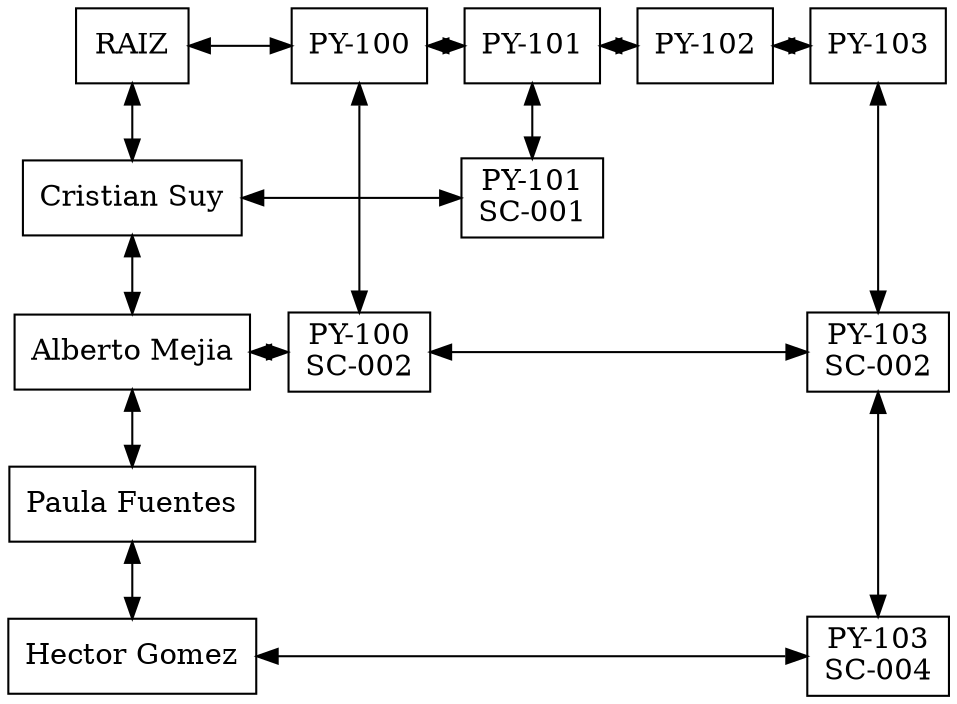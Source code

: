 digraph MatrizCapa{ 
 node[shape=box] 
 rankdir=UD;
{rank=same; 
nodo0x13a0f80[label="RAIZ\n" ,group=0]; 
nodo0x13a11c8[label="PY-100" ,group=1]; 
nodo0x13a11f8[label="PY-101" ,group=2]; 
nodo0x13a1228[label="PY-102" ,group=3]; 
nodo0x13a72b0[label="PY-103" ,group=4]; 
} 
{rank=same; 
nodo0x13a72e0[label="Cristian Suy" ,group=0]; 
nodo0x13a73a0[label="PY-101\nSC-001" ,group=2]; 
} 
{rank=same; 
nodo0x13a7310[label="Alberto Mejia" ,group=0]; 
nodo0x13a73d0[label="PY-100\nSC-002" ,group=1]; 
nodo0x13a7400[label="PY-103\nSC-002" ,group=4]; 
} 
{rank=same; 
nodo0x13a7340[label="Paula Fuentes" ,group=0]; 
} 
{rank=same; 
nodo0x13a7370[label="Hector Gomez" ,group=0]; 
nodo0x13a7430[label="PY-103\nSC-004" ,group=4]; 
} 
nodo0x13a0f80 -> nodo0x13a11c8 [dir=both];
nodo0x13a11c8 -> nodo0x13a11f8 [dir=both];
nodo0x13a11f8 -> nodo0x13a1228 [dir=both];
nodo0x13a1228 -> nodo0x13a72b0 [dir=both];
nodo0x13a72e0 -> nodo0x13a73a0 [dir=both];
nodo0x13a7310 -> nodo0x13a73d0 [dir=both];
nodo0x13a73d0 -> nodo0x13a7400 [dir=both];
nodo0x13a7370 -> nodo0x13a7430 [dir=both];
nodo0x13a0f80 -> nodo0x13a72e0 [dir=both];
nodo0x13a72e0 -> nodo0x13a7310 [dir=both];
nodo0x13a7310 -> nodo0x13a7340 [dir=both];
nodo0x13a7340 -> nodo0x13a7370 [dir=both];
nodo0x13a11c8 -> nodo0x13a73d0 [dir=both];
nodo0x13a11f8 -> nodo0x13a73a0 [dir=both];
nodo0x13a72b0 -> nodo0x13a7400 [dir=both];
nodo0x13a7400 -> nodo0x13a7430 [dir=both];
} 

